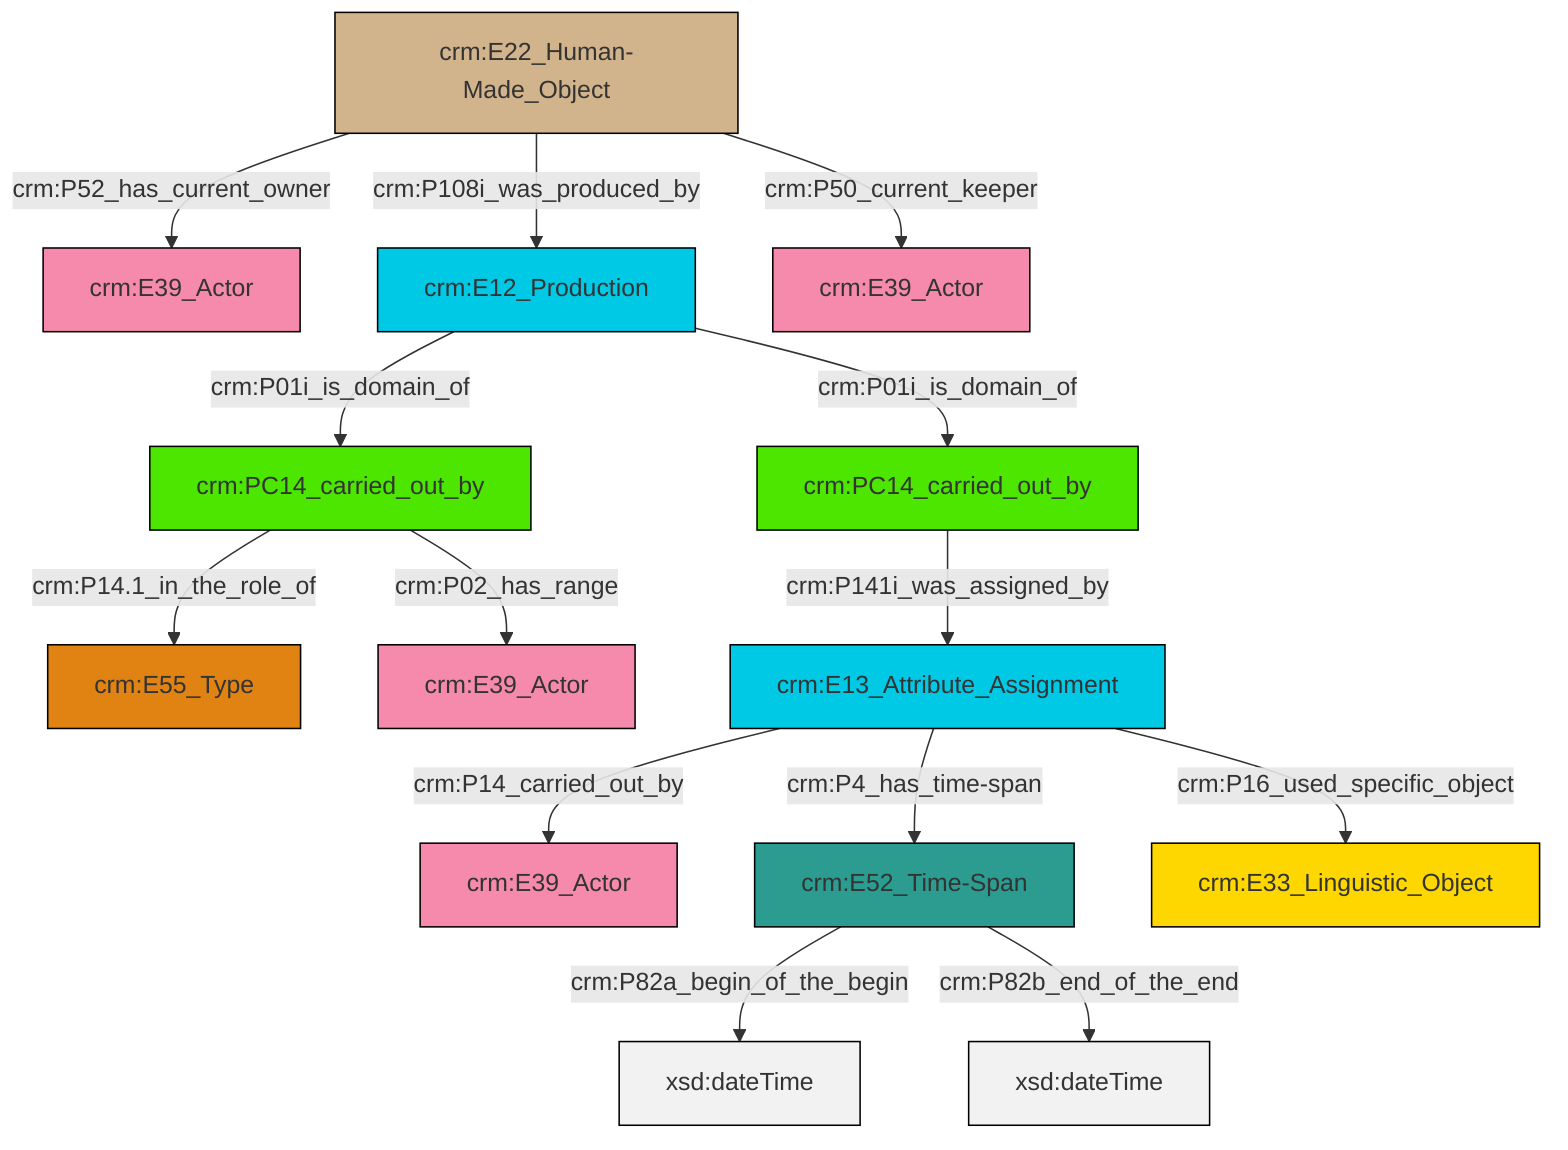 graph TD
classDef Literal fill:#f2f2f2,stroke:#000000;
classDef CRM_Entity fill:#FFFFFF,stroke:#000000;
classDef Temporal_Entity fill:#00C9E6, stroke:#000000;
classDef Type fill:#E18312, stroke:#000000;
classDef Time-Span fill:#2C9C91, stroke:#000000;
classDef Appellation fill:#FFEB7F, stroke:#000000;
classDef Place fill:#008836, stroke:#000000;
classDef Persistent_Item fill:#B266B2, stroke:#000000;
classDef Conceptual_Object fill:#FFD700, stroke:#000000;
classDef Physical_Thing fill:#D2B48C, stroke:#000000;
classDef Actor fill:#f58aad, stroke:#000000;
classDef PC_Classes fill:#4ce600, stroke:#000000;
classDef Multi fill:#cccccc,stroke:#000000;

4["crm:PC14_carried_out_by"]:::PC_Classes -->|crm:P14.1_in_the_role_of| 5["crm:E55_Type"]:::Type
6["crm:E52_Time-Span"]:::Time-Span -->|crm:P82a_begin_of_the_begin| 7[xsd:dateTime]:::Literal
8["crm:E13_Attribute_Assignment"]:::Temporal_Entity -->|crm:P14_carried_out_by| 0["crm:E39_Actor"]:::Actor
8["crm:E13_Attribute_Assignment"]:::Temporal_Entity -->|crm:P4_has_time-span| 6["crm:E52_Time-Span"]:::Time-Span
4["crm:PC14_carried_out_by"]:::PC_Classes -->|crm:P02_has_range| 13["crm:E39_Actor"]:::Actor
11["crm:E22_Human-Made_Object"]:::Physical_Thing -->|crm:P52_has_current_owner| 9["crm:E39_Actor"]:::Actor
11["crm:E22_Human-Made_Object"]:::Physical_Thing -->|crm:P108i_was_produced_by| 15["crm:E12_Production"]:::Temporal_Entity
6["crm:E52_Time-Span"]:::Time-Span -->|crm:P82b_end_of_the_end| 16[xsd:dateTime]:::Literal
15["crm:E12_Production"]:::Temporal_Entity -->|crm:P01i_is_domain_of| 4["crm:PC14_carried_out_by"]:::PC_Classes
15["crm:E12_Production"]:::Temporal_Entity -->|crm:P01i_is_domain_of| 2["crm:PC14_carried_out_by"]:::PC_Classes
8["crm:E13_Attribute_Assignment"]:::Temporal_Entity -->|crm:P16_used_specific_object| 20["crm:E33_Linguistic_Object"]:::Conceptual_Object
2["crm:PC14_carried_out_by"]:::PC_Classes -->|crm:P141i_was_assigned_by| 8["crm:E13_Attribute_Assignment"]:::Temporal_Entity
11["crm:E22_Human-Made_Object"]:::Physical_Thing -->|crm:P50_current_keeper| 17["crm:E39_Actor"]:::Actor